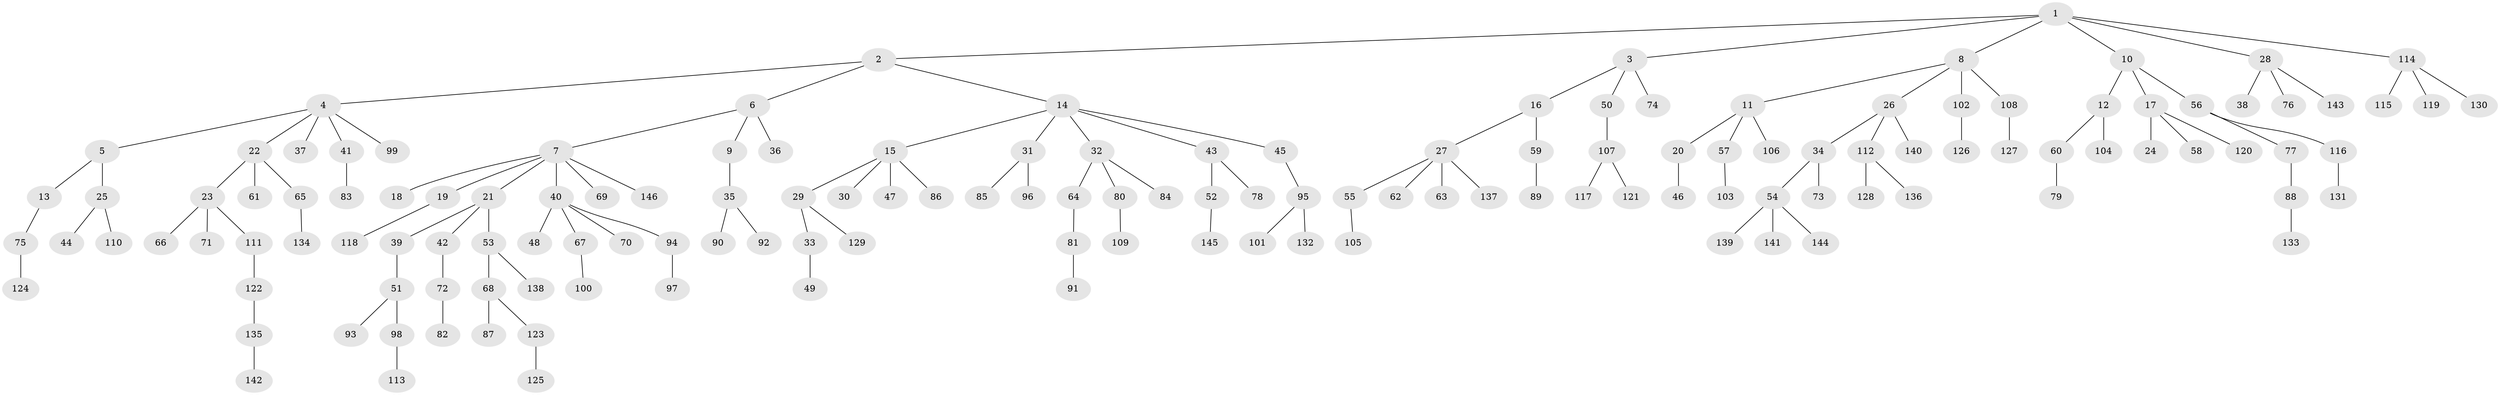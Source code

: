 // Generated by graph-tools (version 1.1) at 2025/02/03/09/25 03:02:29]
// undirected, 146 vertices, 145 edges
graph export_dot {
graph [start="1"]
  node [color=gray90,style=filled];
  1;
  2;
  3;
  4;
  5;
  6;
  7;
  8;
  9;
  10;
  11;
  12;
  13;
  14;
  15;
  16;
  17;
  18;
  19;
  20;
  21;
  22;
  23;
  24;
  25;
  26;
  27;
  28;
  29;
  30;
  31;
  32;
  33;
  34;
  35;
  36;
  37;
  38;
  39;
  40;
  41;
  42;
  43;
  44;
  45;
  46;
  47;
  48;
  49;
  50;
  51;
  52;
  53;
  54;
  55;
  56;
  57;
  58;
  59;
  60;
  61;
  62;
  63;
  64;
  65;
  66;
  67;
  68;
  69;
  70;
  71;
  72;
  73;
  74;
  75;
  76;
  77;
  78;
  79;
  80;
  81;
  82;
  83;
  84;
  85;
  86;
  87;
  88;
  89;
  90;
  91;
  92;
  93;
  94;
  95;
  96;
  97;
  98;
  99;
  100;
  101;
  102;
  103;
  104;
  105;
  106;
  107;
  108;
  109;
  110;
  111;
  112;
  113;
  114;
  115;
  116;
  117;
  118;
  119;
  120;
  121;
  122;
  123;
  124;
  125;
  126;
  127;
  128;
  129;
  130;
  131;
  132;
  133;
  134;
  135;
  136;
  137;
  138;
  139;
  140;
  141;
  142;
  143;
  144;
  145;
  146;
  1 -- 2;
  1 -- 3;
  1 -- 8;
  1 -- 10;
  1 -- 28;
  1 -- 114;
  2 -- 4;
  2 -- 6;
  2 -- 14;
  3 -- 16;
  3 -- 50;
  3 -- 74;
  4 -- 5;
  4 -- 22;
  4 -- 37;
  4 -- 41;
  4 -- 99;
  5 -- 13;
  5 -- 25;
  6 -- 7;
  6 -- 9;
  6 -- 36;
  7 -- 18;
  7 -- 19;
  7 -- 21;
  7 -- 40;
  7 -- 69;
  7 -- 146;
  8 -- 11;
  8 -- 26;
  8 -- 102;
  8 -- 108;
  9 -- 35;
  10 -- 12;
  10 -- 17;
  10 -- 56;
  11 -- 20;
  11 -- 57;
  11 -- 106;
  12 -- 60;
  12 -- 104;
  13 -- 75;
  14 -- 15;
  14 -- 31;
  14 -- 32;
  14 -- 43;
  14 -- 45;
  15 -- 29;
  15 -- 30;
  15 -- 47;
  15 -- 86;
  16 -- 27;
  16 -- 59;
  17 -- 24;
  17 -- 58;
  17 -- 120;
  19 -- 118;
  20 -- 46;
  21 -- 39;
  21 -- 42;
  21 -- 53;
  22 -- 23;
  22 -- 61;
  22 -- 65;
  23 -- 66;
  23 -- 71;
  23 -- 111;
  25 -- 44;
  25 -- 110;
  26 -- 34;
  26 -- 112;
  26 -- 140;
  27 -- 55;
  27 -- 62;
  27 -- 63;
  27 -- 137;
  28 -- 38;
  28 -- 76;
  28 -- 143;
  29 -- 33;
  29 -- 129;
  31 -- 85;
  31 -- 96;
  32 -- 64;
  32 -- 80;
  32 -- 84;
  33 -- 49;
  34 -- 54;
  34 -- 73;
  35 -- 90;
  35 -- 92;
  39 -- 51;
  40 -- 48;
  40 -- 67;
  40 -- 70;
  40 -- 94;
  41 -- 83;
  42 -- 72;
  43 -- 52;
  43 -- 78;
  45 -- 95;
  50 -- 107;
  51 -- 93;
  51 -- 98;
  52 -- 145;
  53 -- 68;
  53 -- 138;
  54 -- 139;
  54 -- 141;
  54 -- 144;
  55 -- 105;
  56 -- 77;
  56 -- 116;
  57 -- 103;
  59 -- 89;
  60 -- 79;
  64 -- 81;
  65 -- 134;
  67 -- 100;
  68 -- 87;
  68 -- 123;
  72 -- 82;
  75 -- 124;
  77 -- 88;
  80 -- 109;
  81 -- 91;
  88 -- 133;
  94 -- 97;
  95 -- 101;
  95 -- 132;
  98 -- 113;
  102 -- 126;
  107 -- 117;
  107 -- 121;
  108 -- 127;
  111 -- 122;
  112 -- 128;
  112 -- 136;
  114 -- 115;
  114 -- 119;
  114 -- 130;
  116 -- 131;
  122 -- 135;
  123 -- 125;
  135 -- 142;
}
